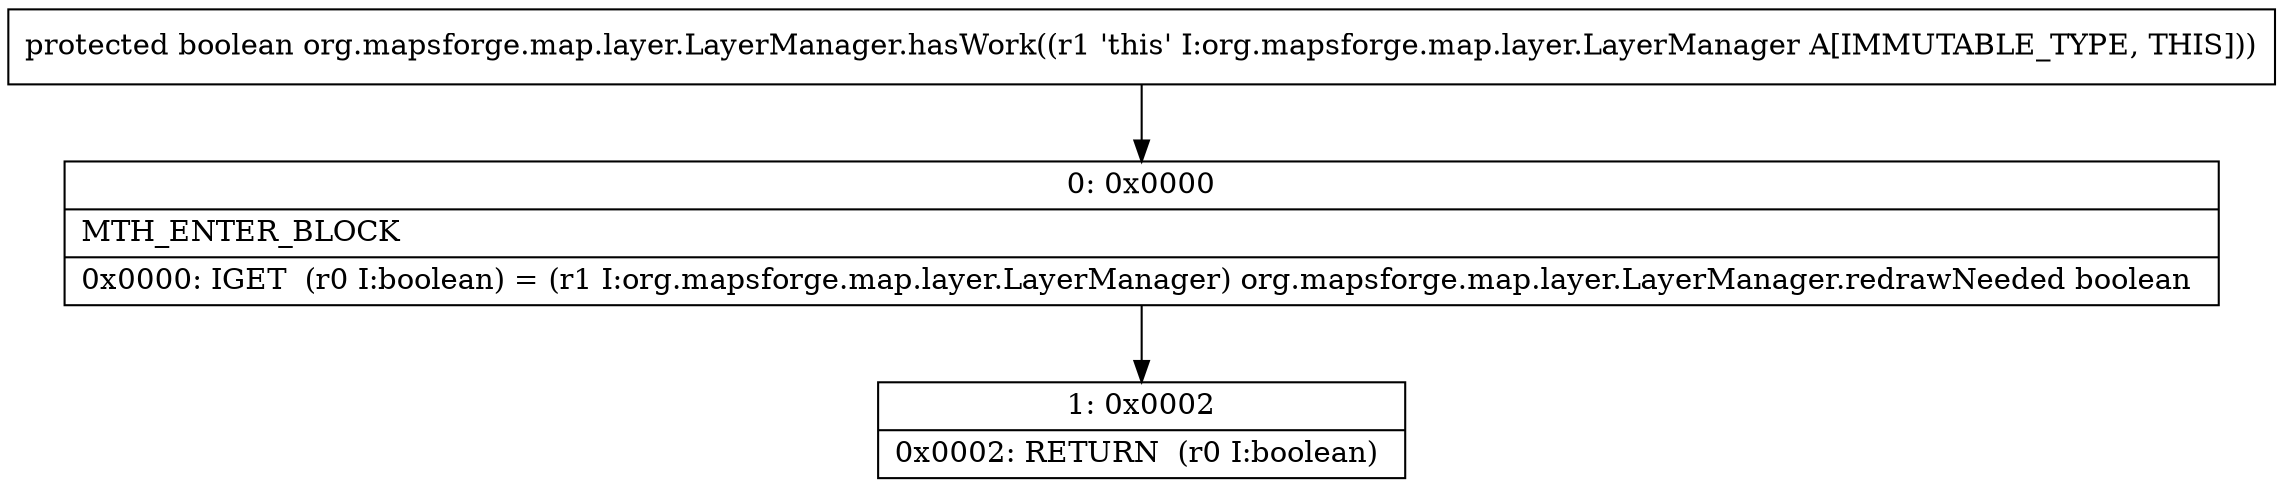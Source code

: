 digraph "CFG fororg.mapsforge.map.layer.LayerManager.hasWork()Z" {
Node_0 [shape=record,label="{0\:\ 0x0000|MTH_ENTER_BLOCK\l|0x0000: IGET  (r0 I:boolean) = (r1 I:org.mapsforge.map.layer.LayerManager) org.mapsforge.map.layer.LayerManager.redrawNeeded boolean \l}"];
Node_1 [shape=record,label="{1\:\ 0x0002|0x0002: RETURN  (r0 I:boolean) \l}"];
MethodNode[shape=record,label="{protected boolean org.mapsforge.map.layer.LayerManager.hasWork((r1 'this' I:org.mapsforge.map.layer.LayerManager A[IMMUTABLE_TYPE, THIS])) }"];
MethodNode -> Node_0;
Node_0 -> Node_1;
}

